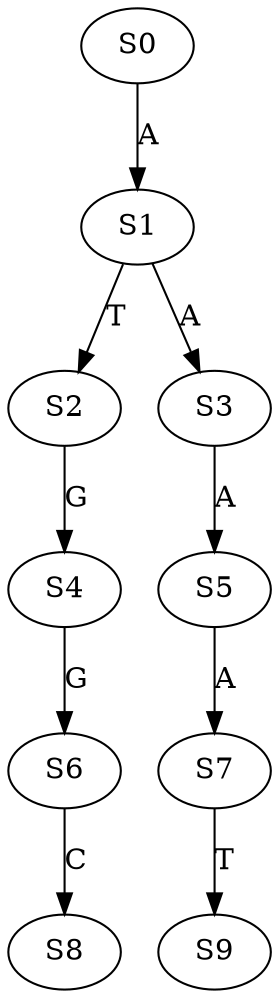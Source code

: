 strict digraph  {
	S0 -> S1 [ label = A ];
	S1 -> S2 [ label = T ];
	S1 -> S3 [ label = A ];
	S2 -> S4 [ label = G ];
	S3 -> S5 [ label = A ];
	S4 -> S6 [ label = G ];
	S5 -> S7 [ label = A ];
	S6 -> S8 [ label = C ];
	S7 -> S9 [ label = T ];
}
